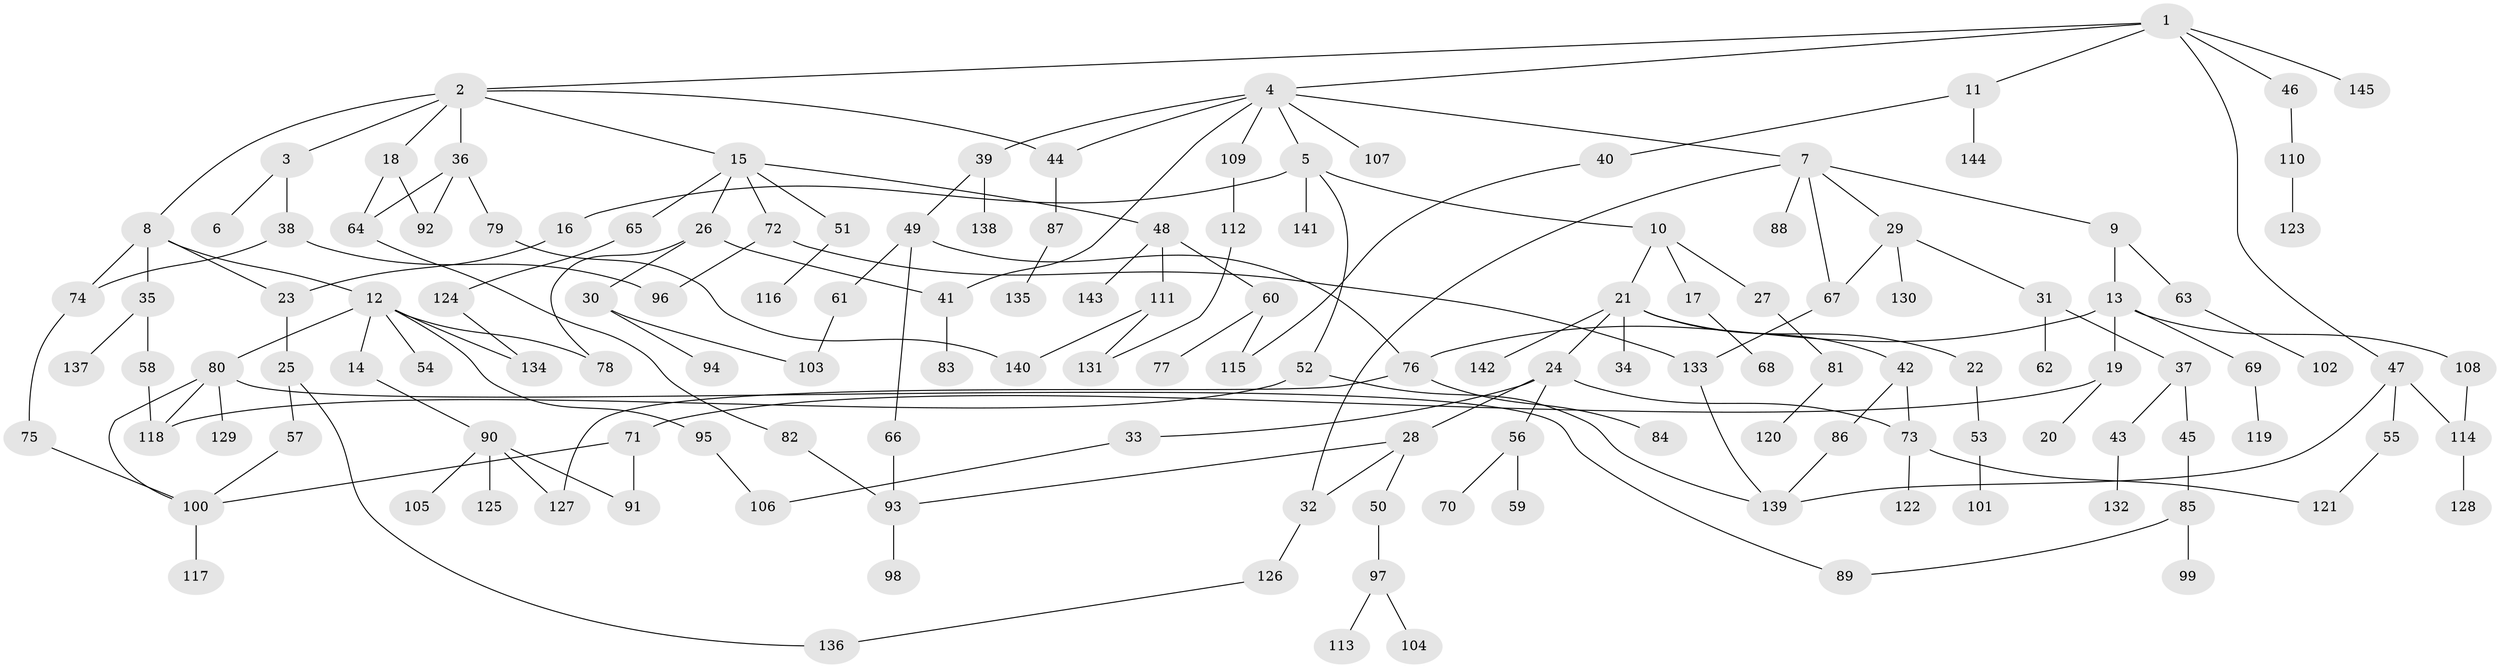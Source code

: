 // Generated by graph-tools (version 1.1) at 2025/34/03/09/25 02:34:08]
// undirected, 145 vertices, 179 edges
graph export_dot {
graph [start="1"]
  node [color=gray90,style=filled];
  1;
  2;
  3;
  4;
  5;
  6;
  7;
  8;
  9;
  10;
  11;
  12;
  13;
  14;
  15;
  16;
  17;
  18;
  19;
  20;
  21;
  22;
  23;
  24;
  25;
  26;
  27;
  28;
  29;
  30;
  31;
  32;
  33;
  34;
  35;
  36;
  37;
  38;
  39;
  40;
  41;
  42;
  43;
  44;
  45;
  46;
  47;
  48;
  49;
  50;
  51;
  52;
  53;
  54;
  55;
  56;
  57;
  58;
  59;
  60;
  61;
  62;
  63;
  64;
  65;
  66;
  67;
  68;
  69;
  70;
  71;
  72;
  73;
  74;
  75;
  76;
  77;
  78;
  79;
  80;
  81;
  82;
  83;
  84;
  85;
  86;
  87;
  88;
  89;
  90;
  91;
  92;
  93;
  94;
  95;
  96;
  97;
  98;
  99;
  100;
  101;
  102;
  103;
  104;
  105;
  106;
  107;
  108;
  109;
  110;
  111;
  112;
  113;
  114;
  115;
  116;
  117;
  118;
  119;
  120;
  121;
  122;
  123;
  124;
  125;
  126;
  127;
  128;
  129;
  130;
  131;
  132;
  133;
  134;
  135;
  136;
  137;
  138;
  139;
  140;
  141;
  142;
  143;
  144;
  145;
  1 -- 2;
  1 -- 4;
  1 -- 11;
  1 -- 46;
  1 -- 47;
  1 -- 145;
  2 -- 3;
  2 -- 8;
  2 -- 15;
  2 -- 18;
  2 -- 36;
  2 -- 44;
  3 -- 6;
  3 -- 38;
  4 -- 5;
  4 -- 7;
  4 -- 39;
  4 -- 41;
  4 -- 107;
  4 -- 109;
  4 -- 44;
  5 -- 10;
  5 -- 16;
  5 -- 52;
  5 -- 141;
  7 -- 9;
  7 -- 29;
  7 -- 32;
  7 -- 67;
  7 -- 88;
  8 -- 12;
  8 -- 23;
  8 -- 35;
  8 -- 74;
  9 -- 13;
  9 -- 63;
  10 -- 17;
  10 -- 21;
  10 -- 27;
  11 -- 40;
  11 -- 144;
  12 -- 14;
  12 -- 54;
  12 -- 80;
  12 -- 95;
  12 -- 134;
  12 -- 78;
  13 -- 19;
  13 -- 69;
  13 -- 76;
  13 -- 108;
  14 -- 90;
  15 -- 26;
  15 -- 48;
  15 -- 51;
  15 -- 65;
  15 -- 72;
  16 -- 23;
  17 -- 68;
  18 -- 92;
  18 -- 64;
  19 -- 20;
  19 -- 71;
  21 -- 22;
  21 -- 24;
  21 -- 34;
  21 -- 42;
  21 -- 142;
  22 -- 53;
  23 -- 25;
  24 -- 28;
  24 -- 33;
  24 -- 56;
  24 -- 73;
  25 -- 57;
  25 -- 136;
  26 -- 30;
  26 -- 78;
  26 -- 41;
  27 -- 81;
  28 -- 50;
  28 -- 32;
  28 -- 93;
  29 -- 31;
  29 -- 130;
  29 -- 67;
  30 -- 94;
  30 -- 103;
  31 -- 37;
  31 -- 62;
  32 -- 126;
  33 -- 106;
  35 -- 58;
  35 -- 137;
  36 -- 64;
  36 -- 79;
  36 -- 92;
  37 -- 43;
  37 -- 45;
  38 -- 74;
  38 -- 96;
  39 -- 49;
  39 -- 138;
  40 -- 115;
  41 -- 83;
  42 -- 86;
  42 -- 73;
  43 -- 132;
  44 -- 87;
  45 -- 85;
  46 -- 110;
  47 -- 55;
  47 -- 114;
  47 -- 139;
  48 -- 60;
  48 -- 111;
  48 -- 143;
  49 -- 61;
  49 -- 66;
  49 -- 76;
  50 -- 97;
  51 -- 116;
  52 -- 139;
  52 -- 118;
  53 -- 101;
  55 -- 121;
  56 -- 59;
  56 -- 70;
  57 -- 100;
  58 -- 118;
  60 -- 77;
  60 -- 115;
  61 -- 103;
  63 -- 102;
  64 -- 82;
  65 -- 124;
  66 -- 93;
  67 -- 133;
  69 -- 119;
  71 -- 91;
  71 -- 100;
  72 -- 133;
  72 -- 96;
  73 -- 122;
  73 -- 121;
  74 -- 75;
  75 -- 100;
  76 -- 84;
  76 -- 127;
  79 -- 140;
  80 -- 118;
  80 -- 129;
  80 -- 89;
  80 -- 100;
  81 -- 120;
  82 -- 93;
  85 -- 89;
  85 -- 99;
  86 -- 139;
  87 -- 135;
  90 -- 105;
  90 -- 125;
  90 -- 127;
  90 -- 91;
  93 -- 98;
  95 -- 106;
  97 -- 104;
  97 -- 113;
  100 -- 117;
  108 -- 114;
  109 -- 112;
  110 -- 123;
  111 -- 131;
  111 -- 140;
  112 -- 131;
  114 -- 128;
  124 -- 134;
  126 -- 136;
  133 -- 139;
}
